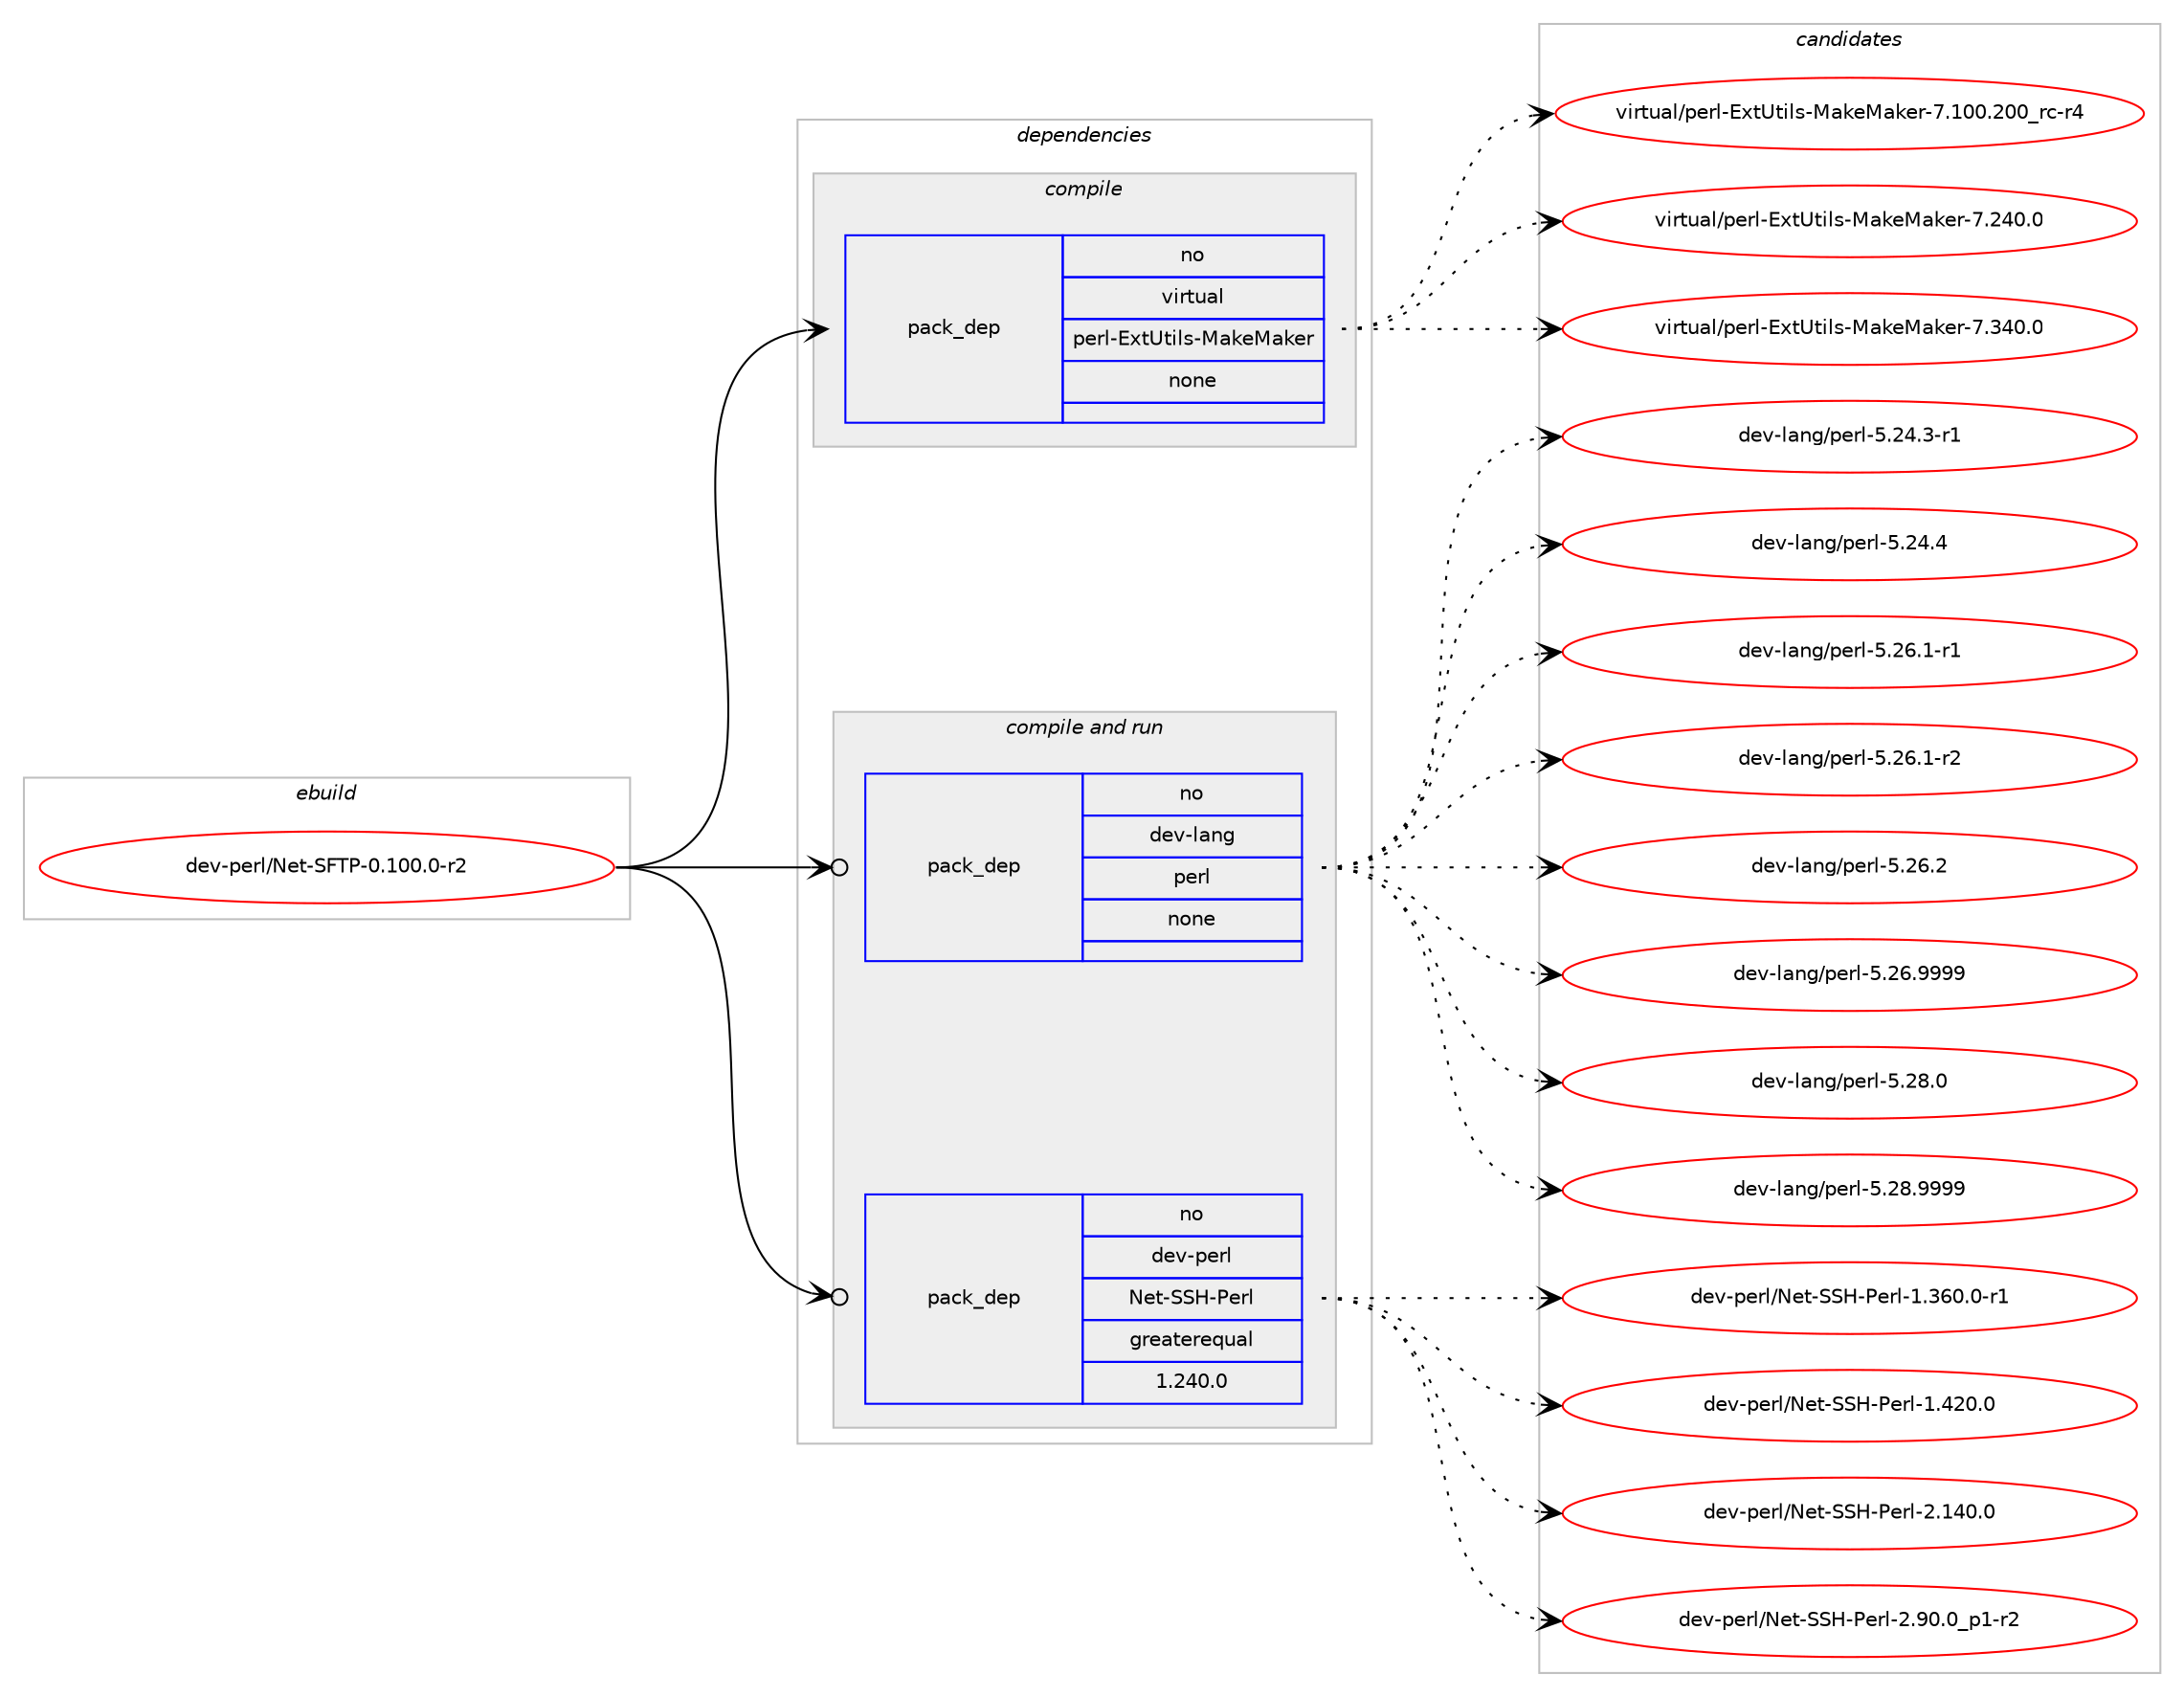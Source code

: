 digraph prolog {

# *************
# Graph options
# *************

newrank=true;
concentrate=true;
compound=true;
graph [rankdir=LR,fontname=Helvetica,fontsize=10,ranksep=1.5];#, ranksep=2.5, nodesep=0.2];
edge  [arrowhead=vee];
node  [fontname=Helvetica,fontsize=10];

# **********
# The ebuild
# **********

subgraph cluster_leftcol {
color=gray;
rank=same;
label=<<i>ebuild</i>>;
id [label="dev-perl/Net-SFTP-0.100.0-r2", color=red, width=4, href="../dev-perl/Net-SFTP-0.100.0-r2.svg"];
}

# ****************
# The dependencies
# ****************

subgraph cluster_midcol {
color=gray;
label=<<i>dependencies</i>>;
subgraph cluster_compile {
fillcolor="#eeeeee";
style=filled;
label=<<i>compile</i>>;
subgraph pack994694 {
dependency1386335 [label=<<TABLE BORDER="0" CELLBORDER="1" CELLSPACING="0" CELLPADDING="4" WIDTH="220"><TR><TD ROWSPAN="6" CELLPADDING="30">pack_dep</TD></TR><TR><TD WIDTH="110">no</TD></TR><TR><TD>virtual</TD></TR><TR><TD>perl-ExtUtils-MakeMaker</TD></TR><TR><TD>none</TD></TR><TR><TD></TD></TR></TABLE>>, shape=none, color=blue];
}
id:e -> dependency1386335:w [weight=20,style="solid",arrowhead="vee"];
}
subgraph cluster_compileandrun {
fillcolor="#eeeeee";
style=filled;
label=<<i>compile and run</i>>;
subgraph pack994695 {
dependency1386336 [label=<<TABLE BORDER="0" CELLBORDER="1" CELLSPACING="0" CELLPADDING="4" WIDTH="220"><TR><TD ROWSPAN="6" CELLPADDING="30">pack_dep</TD></TR><TR><TD WIDTH="110">no</TD></TR><TR><TD>dev-lang</TD></TR><TR><TD>perl</TD></TR><TR><TD>none</TD></TR><TR><TD></TD></TR></TABLE>>, shape=none, color=blue];
}
id:e -> dependency1386336:w [weight=20,style="solid",arrowhead="odotvee"];
subgraph pack994696 {
dependency1386337 [label=<<TABLE BORDER="0" CELLBORDER="1" CELLSPACING="0" CELLPADDING="4" WIDTH="220"><TR><TD ROWSPAN="6" CELLPADDING="30">pack_dep</TD></TR><TR><TD WIDTH="110">no</TD></TR><TR><TD>dev-perl</TD></TR><TR><TD>Net-SSH-Perl</TD></TR><TR><TD>greaterequal</TD></TR><TR><TD>1.240.0</TD></TR></TABLE>>, shape=none, color=blue];
}
id:e -> dependency1386337:w [weight=20,style="solid",arrowhead="odotvee"];
}
subgraph cluster_run {
fillcolor="#eeeeee";
style=filled;
label=<<i>run</i>>;
}
}

# **************
# The candidates
# **************

subgraph cluster_choices {
rank=same;
color=gray;
label=<<i>candidates</i>>;

subgraph choice994694 {
color=black;
nodesep=1;
choice118105114116117971084711210111410845691201168511610510811545779710710177971071011144555464948484650484895114994511452 [label="virtual/perl-ExtUtils-MakeMaker-7.100.200_rc-r4", color=red, width=4,href="../virtual/perl-ExtUtils-MakeMaker-7.100.200_rc-r4.svg"];
choice118105114116117971084711210111410845691201168511610510811545779710710177971071011144555465052484648 [label="virtual/perl-ExtUtils-MakeMaker-7.240.0", color=red, width=4,href="../virtual/perl-ExtUtils-MakeMaker-7.240.0.svg"];
choice118105114116117971084711210111410845691201168511610510811545779710710177971071011144555465152484648 [label="virtual/perl-ExtUtils-MakeMaker-7.340.0", color=red, width=4,href="../virtual/perl-ExtUtils-MakeMaker-7.340.0.svg"];
dependency1386335:e -> choice118105114116117971084711210111410845691201168511610510811545779710710177971071011144555464948484650484895114994511452:w [style=dotted,weight="100"];
dependency1386335:e -> choice118105114116117971084711210111410845691201168511610510811545779710710177971071011144555465052484648:w [style=dotted,weight="100"];
dependency1386335:e -> choice118105114116117971084711210111410845691201168511610510811545779710710177971071011144555465152484648:w [style=dotted,weight="100"];
}
subgraph choice994695 {
color=black;
nodesep=1;
choice100101118451089711010347112101114108455346505246514511449 [label="dev-lang/perl-5.24.3-r1", color=red, width=4,href="../dev-lang/perl-5.24.3-r1.svg"];
choice10010111845108971101034711210111410845534650524652 [label="dev-lang/perl-5.24.4", color=red, width=4,href="../dev-lang/perl-5.24.4.svg"];
choice100101118451089711010347112101114108455346505446494511449 [label="dev-lang/perl-5.26.1-r1", color=red, width=4,href="../dev-lang/perl-5.26.1-r1.svg"];
choice100101118451089711010347112101114108455346505446494511450 [label="dev-lang/perl-5.26.1-r2", color=red, width=4,href="../dev-lang/perl-5.26.1-r2.svg"];
choice10010111845108971101034711210111410845534650544650 [label="dev-lang/perl-5.26.2", color=red, width=4,href="../dev-lang/perl-5.26.2.svg"];
choice10010111845108971101034711210111410845534650544657575757 [label="dev-lang/perl-5.26.9999", color=red, width=4,href="../dev-lang/perl-5.26.9999.svg"];
choice10010111845108971101034711210111410845534650564648 [label="dev-lang/perl-5.28.0", color=red, width=4,href="../dev-lang/perl-5.28.0.svg"];
choice10010111845108971101034711210111410845534650564657575757 [label="dev-lang/perl-5.28.9999", color=red, width=4,href="../dev-lang/perl-5.28.9999.svg"];
dependency1386336:e -> choice100101118451089711010347112101114108455346505246514511449:w [style=dotted,weight="100"];
dependency1386336:e -> choice10010111845108971101034711210111410845534650524652:w [style=dotted,weight="100"];
dependency1386336:e -> choice100101118451089711010347112101114108455346505446494511449:w [style=dotted,weight="100"];
dependency1386336:e -> choice100101118451089711010347112101114108455346505446494511450:w [style=dotted,weight="100"];
dependency1386336:e -> choice10010111845108971101034711210111410845534650544650:w [style=dotted,weight="100"];
dependency1386336:e -> choice10010111845108971101034711210111410845534650544657575757:w [style=dotted,weight="100"];
dependency1386336:e -> choice10010111845108971101034711210111410845534650564648:w [style=dotted,weight="100"];
dependency1386336:e -> choice10010111845108971101034711210111410845534650564657575757:w [style=dotted,weight="100"];
}
subgraph choice994696 {
color=black;
nodesep=1;
choice10010111845112101114108477810111645838372458010111410845494651544846484511449 [label="dev-perl/Net-SSH-Perl-1.360.0-r1", color=red, width=4,href="../dev-perl/Net-SSH-Perl-1.360.0-r1.svg"];
choice1001011184511210111410847781011164583837245801011141084549465250484648 [label="dev-perl/Net-SSH-Perl-1.420.0", color=red, width=4,href="../dev-perl/Net-SSH-Perl-1.420.0.svg"];
choice1001011184511210111410847781011164583837245801011141084550464952484648 [label="dev-perl/Net-SSH-Perl-2.140.0", color=red, width=4,href="../dev-perl/Net-SSH-Perl-2.140.0.svg"];
choice1001011184511210111410847781011164583837245801011141084550465748464895112494511450 [label="dev-perl/Net-SSH-Perl-2.90.0_p1-r2", color=red, width=4,href="../dev-perl/Net-SSH-Perl-2.90.0_p1-r2.svg"];
dependency1386337:e -> choice10010111845112101114108477810111645838372458010111410845494651544846484511449:w [style=dotted,weight="100"];
dependency1386337:e -> choice1001011184511210111410847781011164583837245801011141084549465250484648:w [style=dotted,weight="100"];
dependency1386337:e -> choice1001011184511210111410847781011164583837245801011141084550464952484648:w [style=dotted,weight="100"];
dependency1386337:e -> choice1001011184511210111410847781011164583837245801011141084550465748464895112494511450:w [style=dotted,weight="100"];
}
}

}
